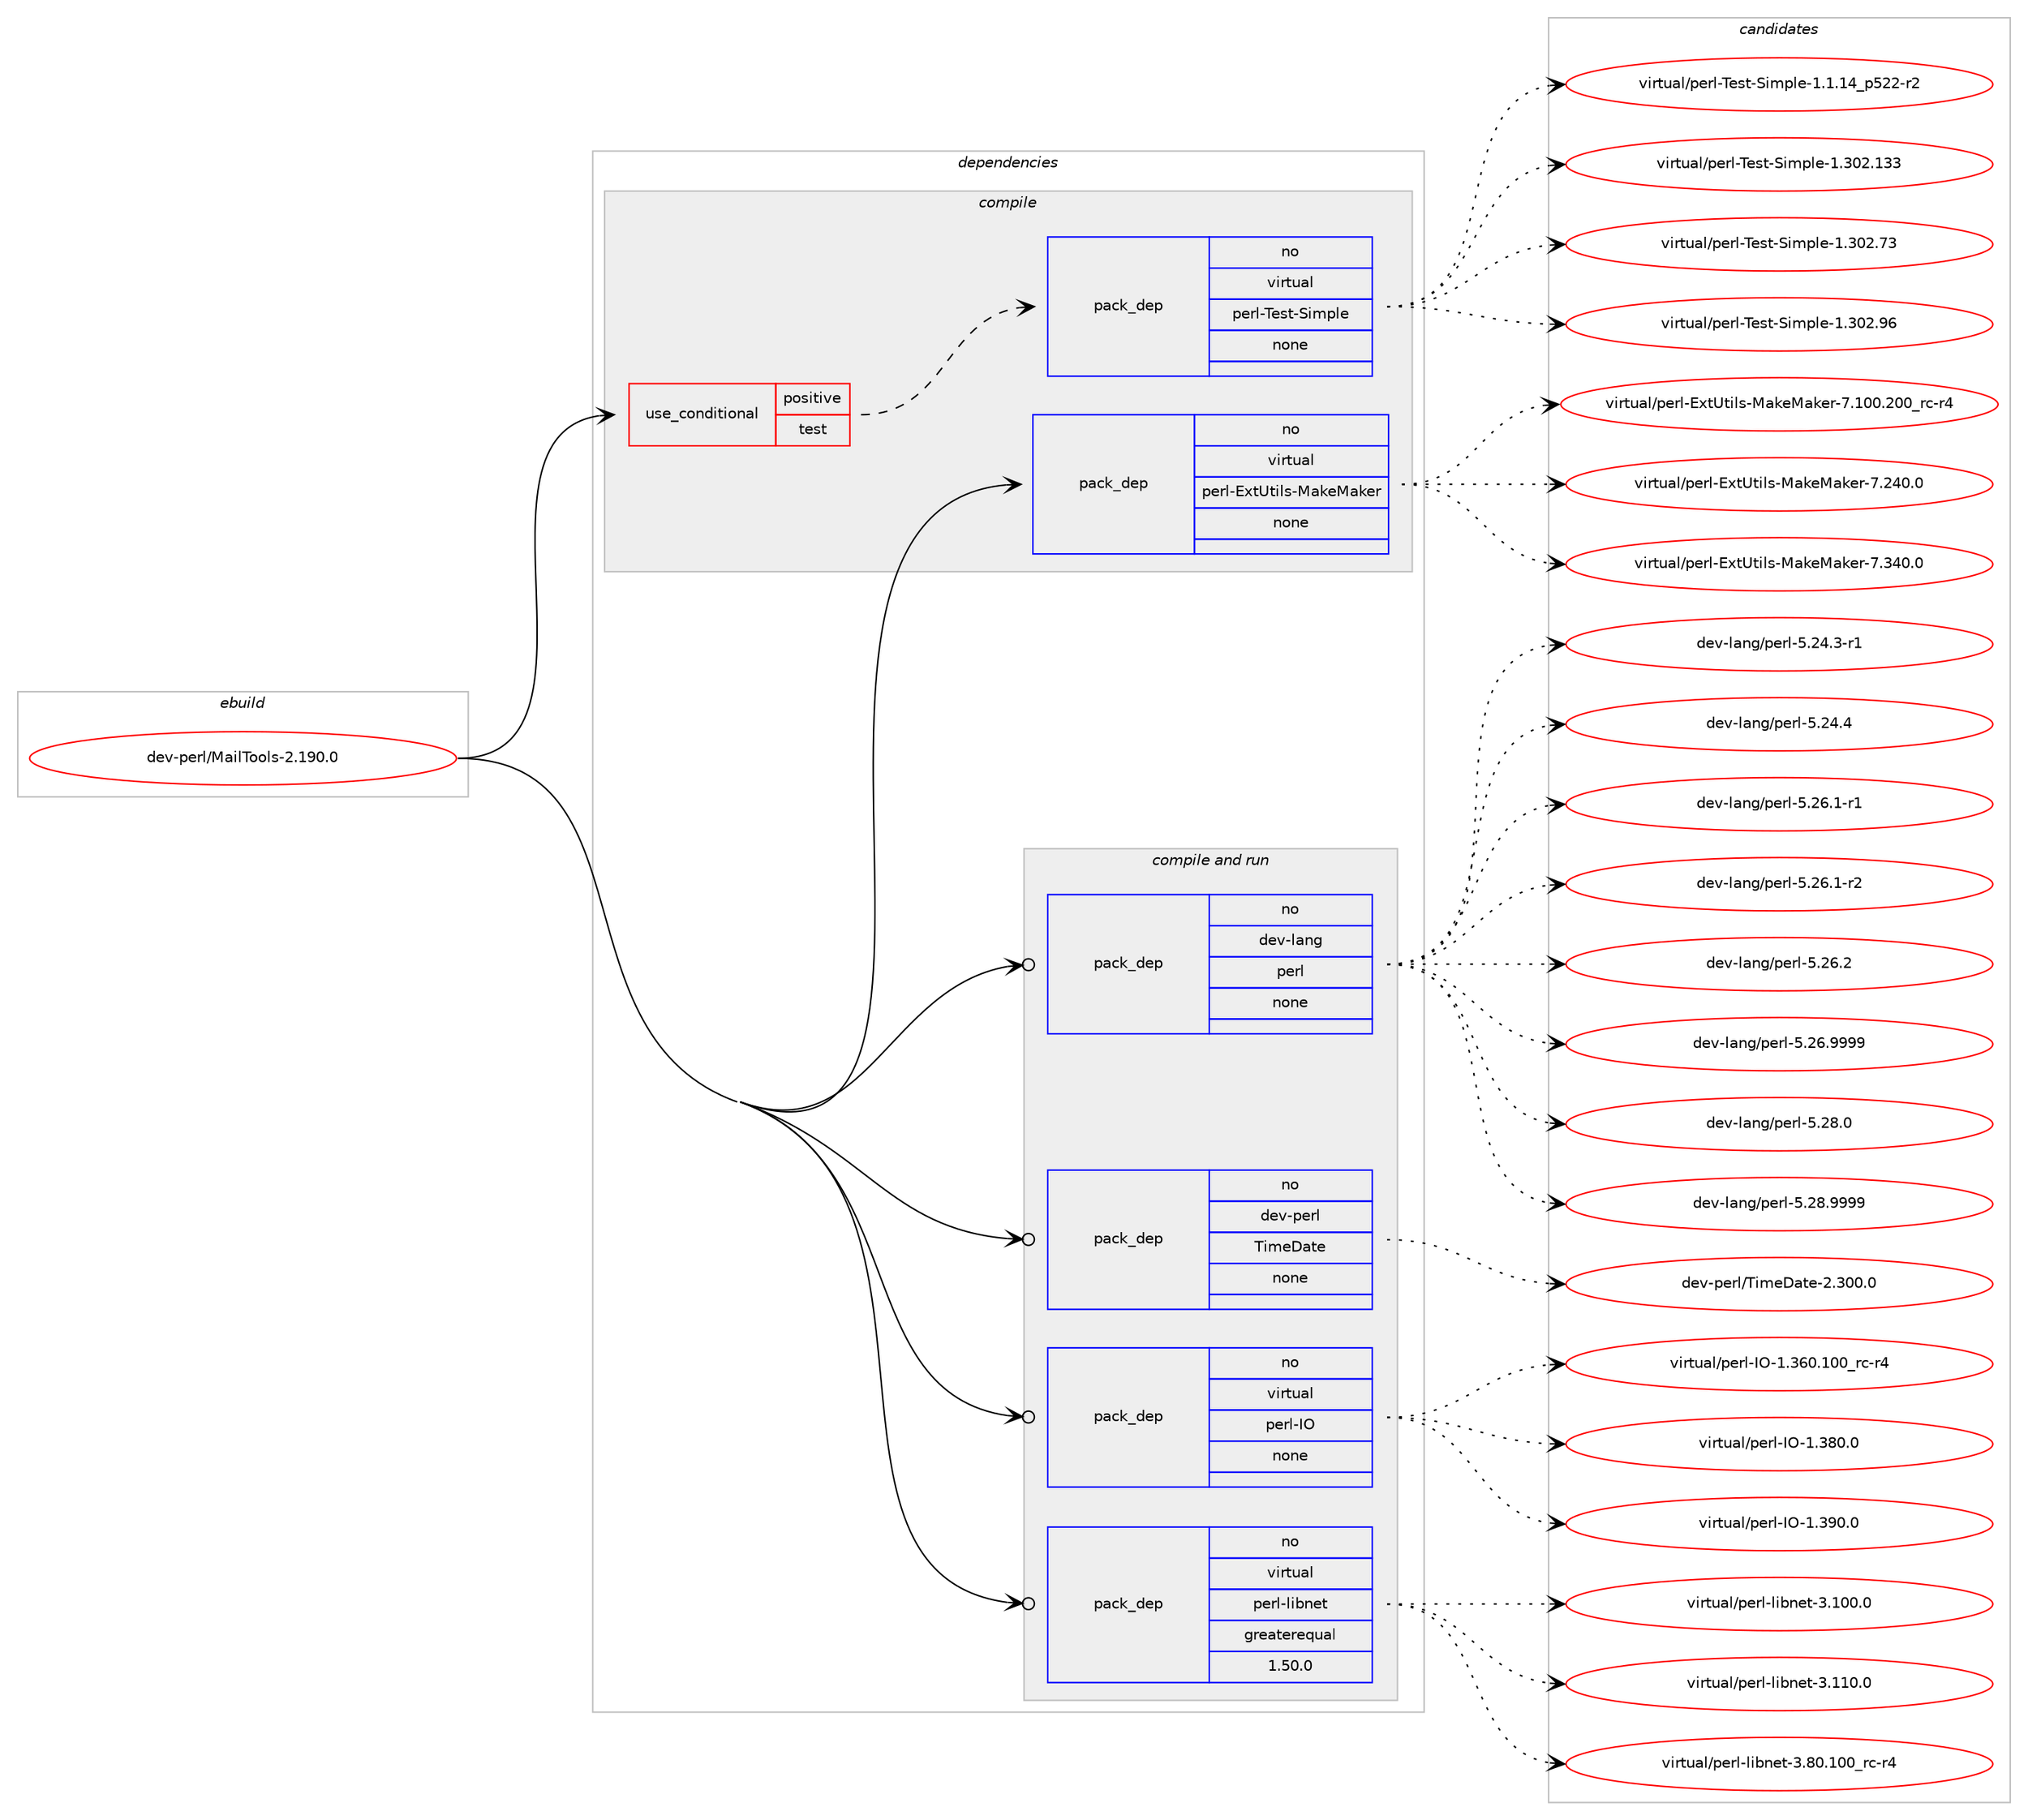 digraph prolog {

# *************
# Graph options
# *************

newrank=true;
concentrate=true;
compound=true;
graph [rankdir=LR,fontname=Helvetica,fontsize=10,ranksep=1.5];#, ranksep=2.5, nodesep=0.2];
edge  [arrowhead=vee];
node  [fontname=Helvetica,fontsize=10];

# **********
# The ebuild
# **********

subgraph cluster_leftcol {
color=gray;
rank=same;
label=<<i>ebuild</i>>;
id [label="dev-perl/MailTools-2.190.0", color=red, width=4, href="../dev-perl/MailTools-2.190.0.svg"];
}

# ****************
# The dependencies
# ****************

subgraph cluster_midcol {
color=gray;
label=<<i>dependencies</i>>;
subgraph cluster_compile {
fillcolor="#eeeeee";
style=filled;
label=<<i>compile</i>>;
subgraph cond368401 {
dependency1384029 [label=<<TABLE BORDER="0" CELLBORDER="1" CELLSPACING="0" CELLPADDING="4"><TR><TD ROWSPAN="3" CELLPADDING="10">use_conditional</TD></TR><TR><TD>positive</TD></TR><TR><TD>test</TD></TR></TABLE>>, shape=none, color=red];
subgraph pack992573 {
dependency1384030 [label=<<TABLE BORDER="0" CELLBORDER="1" CELLSPACING="0" CELLPADDING="4" WIDTH="220"><TR><TD ROWSPAN="6" CELLPADDING="30">pack_dep</TD></TR><TR><TD WIDTH="110">no</TD></TR><TR><TD>virtual</TD></TR><TR><TD>perl-Test-Simple</TD></TR><TR><TD>none</TD></TR><TR><TD></TD></TR></TABLE>>, shape=none, color=blue];
}
dependency1384029:e -> dependency1384030:w [weight=20,style="dashed",arrowhead="vee"];
}
id:e -> dependency1384029:w [weight=20,style="solid",arrowhead="vee"];
subgraph pack992574 {
dependency1384031 [label=<<TABLE BORDER="0" CELLBORDER="1" CELLSPACING="0" CELLPADDING="4" WIDTH="220"><TR><TD ROWSPAN="6" CELLPADDING="30">pack_dep</TD></TR><TR><TD WIDTH="110">no</TD></TR><TR><TD>virtual</TD></TR><TR><TD>perl-ExtUtils-MakeMaker</TD></TR><TR><TD>none</TD></TR><TR><TD></TD></TR></TABLE>>, shape=none, color=blue];
}
id:e -> dependency1384031:w [weight=20,style="solid",arrowhead="vee"];
}
subgraph cluster_compileandrun {
fillcolor="#eeeeee";
style=filled;
label=<<i>compile and run</i>>;
subgraph pack992575 {
dependency1384032 [label=<<TABLE BORDER="0" CELLBORDER="1" CELLSPACING="0" CELLPADDING="4" WIDTH="220"><TR><TD ROWSPAN="6" CELLPADDING="30">pack_dep</TD></TR><TR><TD WIDTH="110">no</TD></TR><TR><TD>dev-lang</TD></TR><TR><TD>perl</TD></TR><TR><TD>none</TD></TR><TR><TD></TD></TR></TABLE>>, shape=none, color=blue];
}
id:e -> dependency1384032:w [weight=20,style="solid",arrowhead="odotvee"];
subgraph pack992576 {
dependency1384033 [label=<<TABLE BORDER="0" CELLBORDER="1" CELLSPACING="0" CELLPADDING="4" WIDTH="220"><TR><TD ROWSPAN="6" CELLPADDING="30">pack_dep</TD></TR><TR><TD WIDTH="110">no</TD></TR><TR><TD>dev-perl</TD></TR><TR><TD>TimeDate</TD></TR><TR><TD>none</TD></TR><TR><TD></TD></TR></TABLE>>, shape=none, color=blue];
}
id:e -> dependency1384033:w [weight=20,style="solid",arrowhead="odotvee"];
subgraph pack992577 {
dependency1384034 [label=<<TABLE BORDER="0" CELLBORDER="1" CELLSPACING="0" CELLPADDING="4" WIDTH="220"><TR><TD ROWSPAN="6" CELLPADDING="30">pack_dep</TD></TR><TR><TD WIDTH="110">no</TD></TR><TR><TD>virtual</TD></TR><TR><TD>perl-IO</TD></TR><TR><TD>none</TD></TR><TR><TD></TD></TR></TABLE>>, shape=none, color=blue];
}
id:e -> dependency1384034:w [weight=20,style="solid",arrowhead="odotvee"];
subgraph pack992578 {
dependency1384035 [label=<<TABLE BORDER="0" CELLBORDER="1" CELLSPACING="0" CELLPADDING="4" WIDTH="220"><TR><TD ROWSPAN="6" CELLPADDING="30">pack_dep</TD></TR><TR><TD WIDTH="110">no</TD></TR><TR><TD>virtual</TD></TR><TR><TD>perl-libnet</TD></TR><TR><TD>greaterequal</TD></TR><TR><TD>1.50.0</TD></TR></TABLE>>, shape=none, color=blue];
}
id:e -> dependency1384035:w [weight=20,style="solid",arrowhead="odotvee"];
}
subgraph cluster_run {
fillcolor="#eeeeee";
style=filled;
label=<<i>run</i>>;
}
}

# **************
# The candidates
# **************

subgraph cluster_choices {
rank=same;
color=gray;
label=<<i>candidates</i>>;

subgraph choice992573 {
color=black;
nodesep=1;
choice11810511411611797108471121011141084584101115116458310510911210810145494649464952951125350504511450 [label="virtual/perl-Test-Simple-1.1.14_p522-r2", color=red, width=4,href="../virtual/perl-Test-Simple-1.1.14_p522-r2.svg"];
choice11810511411611797108471121011141084584101115116458310510911210810145494651485046495151 [label="virtual/perl-Test-Simple-1.302.133", color=red, width=4,href="../virtual/perl-Test-Simple-1.302.133.svg"];
choice118105114116117971084711210111410845841011151164583105109112108101454946514850465551 [label="virtual/perl-Test-Simple-1.302.73", color=red, width=4,href="../virtual/perl-Test-Simple-1.302.73.svg"];
choice118105114116117971084711210111410845841011151164583105109112108101454946514850465754 [label="virtual/perl-Test-Simple-1.302.96", color=red, width=4,href="../virtual/perl-Test-Simple-1.302.96.svg"];
dependency1384030:e -> choice11810511411611797108471121011141084584101115116458310510911210810145494649464952951125350504511450:w [style=dotted,weight="100"];
dependency1384030:e -> choice11810511411611797108471121011141084584101115116458310510911210810145494651485046495151:w [style=dotted,weight="100"];
dependency1384030:e -> choice118105114116117971084711210111410845841011151164583105109112108101454946514850465551:w [style=dotted,weight="100"];
dependency1384030:e -> choice118105114116117971084711210111410845841011151164583105109112108101454946514850465754:w [style=dotted,weight="100"];
}
subgraph choice992574 {
color=black;
nodesep=1;
choice118105114116117971084711210111410845691201168511610510811545779710710177971071011144555464948484650484895114994511452 [label="virtual/perl-ExtUtils-MakeMaker-7.100.200_rc-r4", color=red, width=4,href="../virtual/perl-ExtUtils-MakeMaker-7.100.200_rc-r4.svg"];
choice118105114116117971084711210111410845691201168511610510811545779710710177971071011144555465052484648 [label="virtual/perl-ExtUtils-MakeMaker-7.240.0", color=red, width=4,href="../virtual/perl-ExtUtils-MakeMaker-7.240.0.svg"];
choice118105114116117971084711210111410845691201168511610510811545779710710177971071011144555465152484648 [label="virtual/perl-ExtUtils-MakeMaker-7.340.0", color=red, width=4,href="../virtual/perl-ExtUtils-MakeMaker-7.340.0.svg"];
dependency1384031:e -> choice118105114116117971084711210111410845691201168511610510811545779710710177971071011144555464948484650484895114994511452:w [style=dotted,weight="100"];
dependency1384031:e -> choice118105114116117971084711210111410845691201168511610510811545779710710177971071011144555465052484648:w [style=dotted,weight="100"];
dependency1384031:e -> choice118105114116117971084711210111410845691201168511610510811545779710710177971071011144555465152484648:w [style=dotted,weight="100"];
}
subgraph choice992575 {
color=black;
nodesep=1;
choice100101118451089711010347112101114108455346505246514511449 [label="dev-lang/perl-5.24.3-r1", color=red, width=4,href="../dev-lang/perl-5.24.3-r1.svg"];
choice10010111845108971101034711210111410845534650524652 [label="dev-lang/perl-5.24.4", color=red, width=4,href="../dev-lang/perl-5.24.4.svg"];
choice100101118451089711010347112101114108455346505446494511449 [label="dev-lang/perl-5.26.1-r1", color=red, width=4,href="../dev-lang/perl-5.26.1-r1.svg"];
choice100101118451089711010347112101114108455346505446494511450 [label="dev-lang/perl-5.26.1-r2", color=red, width=4,href="../dev-lang/perl-5.26.1-r2.svg"];
choice10010111845108971101034711210111410845534650544650 [label="dev-lang/perl-5.26.2", color=red, width=4,href="../dev-lang/perl-5.26.2.svg"];
choice10010111845108971101034711210111410845534650544657575757 [label="dev-lang/perl-5.26.9999", color=red, width=4,href="../dev-lang/perl-5.26.9999.svg"];
choice10010111845108971101034711210111410845534650564648 [label="dev-lang/perl-5.28.0", color=red, width=4,href="../dev-lang/perl-5.28.0.svg"];
choice10010111845108971101034711210111410845534650564657575757 [label="dev-lang/perl-5.28.9999", color=red, width=4,href="../dev-lang/perl-5.28.9999.svg"];
dependency1384032:e -> choice100101118451089711010347112101114108455346505246514511449:w [style=dotted,weight="100"];
dependency1384032:e -> choice10010111845108971101034711210111410845534650524652:w [style=dotted,weight="100"];
dependency1384032:e -> choice100101118451089711010347112101114108455346505446494511449:w [style=dotted,weight="100"];
dependency1384032:e -> choice100101118451089711010347112101114108455346505446494511450:w [style=dotted,weight="100"];
dependency1384032:e -> choice10010111845108971101034711210111410845534650544650:w [style=dotted,weight="100"];
dependency1384032:e -> choice10010111845108971101034711210111410845534650544657575757:w [style=dotted,weight="100"];
dependency1384032:e -> choice10010111845108971101034711210111410845534650564648:w [style=dotted,weight="100"];
dependency1384032:e -> choice10010111845108971101034711210111410845534650564657575757:w [style=dotted,weight="100"];
}
subgraph choice992576 {
color=black;
nodesep=1;
choice10010111845112101114108478410510910168971161014550465148484648 [label="dev-perl/TimeDate-2.300.0", color=red, width=4,href="../dev-perl/TimeDate-2.300.0.svg"];
dependency1384033:e -> choice10010111845112101114108478410510910168971161014550465148484648:w [style=dotted,weight="100"];
}
subgraph choice992577 {
color=black;
nodesep=1;
choice11810511411611797108471121011141084573794549465154484649484895114994511452 [label="virtual/perl-IO-1.360.100_rc-r4", color=red, width=4,href="../virtual/perl-IO-1.360.100_rc-r4.svg"];
choice11810511411611797108471121011141084573794549465156484648 [label="virtual/perl-IO-1.380.0", color=red, width=4,href="../virtual/perl-IO-1.380.0.svg"];
choice11810511411611797108471121011141084573794549465157484648 [label="virtual/perl-IO-1.390.0", color=red, width=4,href="../virtual/perl-IO-1.390.0.svg"];
dependency1384034:e -> choice11810511411611797108471121011141084573794549465154484649484895114994511452:w [style=dotted,weight="100"];
dependency1384034:e -> choice11810511411611797108471121011141084573794549465156484648:w [style=dotted,weight="100"];
dependency1384034:e -> choice11810511411611797108471121011141084573794549465157484648:w [style=dotted,weight="100"];
}
subgraph choice992578 {
color=black;
nodesep=1;
choice118105114116117971084711210111410845108105981101011164551464948484648 [label="virtual/perl-libnet-3.100.0", color=red, width=4,href="../virtual/perl-libnet-3.100.0.svg"];
choice118105114116117971084711210111410845108105981101011164551464949484648 [label="virtual/perl-libnet-3.110.0", color=red, width=4,href="../virtual/perl-libnet-3.110.0.svg"];
choice1181051141161179710847112101114108451081059811010111645514656484649484895114994511452 [label="virtual/perl-libnet-3.80.100_rc-r4", color=red, width=4,href="../virtual/perl-libnet-3.80.100_rc-r4.svg"];
dependency1384035:e -> choice118105114116117971084711210111410845108105981101011164551464948484648:w [style=dotted,weight="100"];
dependency1384035:e -> choice118105114116117971084711210111410845108105981101011164551464949484648:w [style=dotted,weight="100"];
dependency1384035:e -> choice1181051141161179710847112101114108451081059811010111645514656484649484895114994511452:w [style=dotted,weight="100"];
}
}

}

